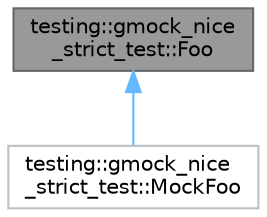 digraph "testing::gmock_nice_strict_test::Foo"
{
 // LATEX_PDF_SIZE
  bgcolor="transparent";
  edge [fontname=Helvetica,fontsize=10,labelfontname=Helvetica,labelfontsize=10];
  node [fontname=Helvetica,fontsize=10,shape=box,height=0.2,width=0.4];
  Node1 [id="Node000001",label="testing::gmock_nice\l_strict_test::Foo",height=0.2,width=0.4,color="gray40", fillcolor="grey60", style="filled", fontcolor="black",tooltip=" "];
  Node1 -> Node2 [id="edge1_Node000001_Node000002",dir="back",color="steelblue1",style="solid",tooltip=" "];
  Node2 [id="Node000002",label="testing::gmock_nice\l_strict_test::MockFoo",height=0.2,width=0.4,color="grey75", fillcolor="white", style="filled",URL="$classtesting_1_1gmock__nice__strict__test_1_1_mock_foo.html",tooltip=" "];
}
